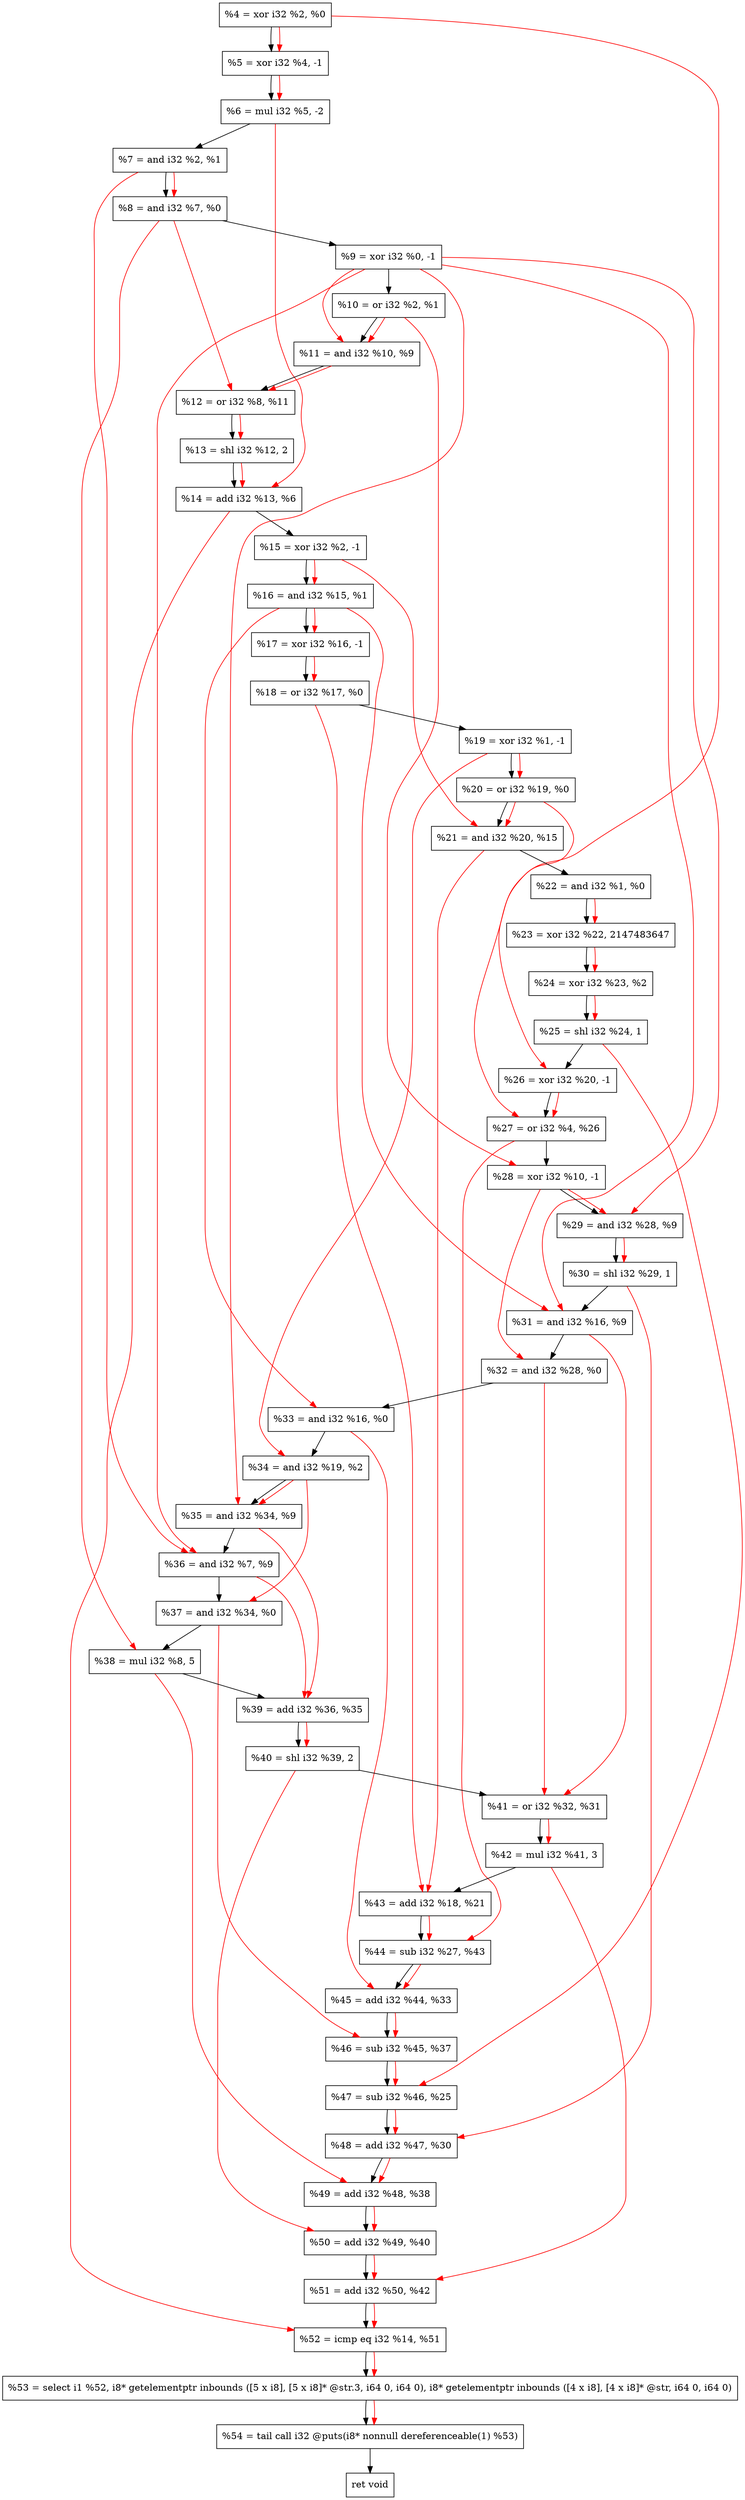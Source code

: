 digraph "DFG for'crackme' function" {
	Node0x1efb5e0[shape=record, label="  %4 = xor i32 %2, %0"];
	Node0x1efbcb0[shape=record, label="  %5 = xor i32 %4, -1"];
	Node0x1efbd50[shape=record, label="  %6 = mul i32 %5, -2"];
	Node0x1efbdc0[shape=record, label="  %7 = and i32 %2, %1"];
	Node0x1efbe30[shape=record, label="  %8 = and i32 %7, %0"];
	Node0x1efbea0[shape=record, label="  %9 = xor i32 %0, -1"];
	Node0x1efbf10[shape=record, label="  %10 = or i32 %2, %1"];
	Node0x1efbf80[shape=record, label="  %11 = and i32 %10, %9"];
	Node0x1efbff0[shape=record, label="  %12 = or i32 %8, %11"];
	Node0x1efc090[shape=record, label="  %13 = shl i32 %12, 2"];
	Node0x1efc100[shape=record, label="  %14 = add i32 %13, %6"];
	Node0x1efc170[shape=record, label="  %15 = xor i32 %2, -1"];
	Node0x1efc1e0[shape=record, label="  %16 = and i32 %15, %1"];
	Node0x1efc250[shape=record, label="  %17 = xor i32 %16, -1"];
	Node0x1efc2c0[shape=record, label="  %18 = or i32 %17, %0"];
	Node0x1efc330[shape=record, label="  %19 = xor i32 %1, -1"];
	Node0x1efc3a0[shape=record, label="  %20 = or i32 %19, %0"];
	Node0x1efc410[shape=record, label="  %21 = and i32 %20, %15"];
	Node0x1efc480[shape=record, label="  %22 = and i32 %1, %0"];
	Node0x1efc520[shape=record, label="  %23 = xor i32 %22, 2147483647"];
	Node0x1efc590[shape=record, label="  %24 = xor i32 %23, %2"];
	Node0x1efc630[shape=record, label="  %25 = shl i32 %24, 1"];
	Node0x1efc6a0[shape=record, label="  %26 = xor i32 %20, -1"];
	Node0x1efc710[shape=record, label="  %27 = or i32 %4, %26"];
	Node0x1efc780[shape=record, label="  %28 = xor i32 %10, -1"];
	Node0x1efc7f0[shape=record, label="  %29 = and i32 %28, %9"];
	Node0x1efc860[shape=record, label="  %30 = shl i32 %29, 1"];
	Node0x1efc8d0[shape=record, label="  %31 = and i32 %16, %9"];
	Node0x1efc940[shape=record, label="  %32 = and i32 %28, %0"];
	Node0x1efcbc0[shape=record, label="  %33 = and i32 %16, %0"];
	Node0x1efcc30[shape=record, label="  %34 = and i32 %19, %2"];
	Node0x1efcca0[shape=record, label="  %35 = and i32 %34, %9"];
	Node0x1efcd10[shape=record, label="  %36 = and i32 %7, %9"];
	Node0x1efcd80[shape=record, label="  %37 = and i32 %34, %0"];
	Node0x1efce20[shape=record, label="  %38 = mul i32 %8, 5"];
	Node0x1efce90[shape=record, label="  %39 = add i32 %36, %35"];
	Node0x1efcf00[shape=record, label="  %40 = shl i32 %39, 2"];
	Node0x1efcf70[shape=record, label="  %41 = or i32 %32, %31"];
	Node0x1efd010[shape=record, label="  %42 = mul i32 %41, 3"];
	Node0x1efd080[shape=record, label="  %43 = add i32 %18, %21"];
	Node0x1efd0f0[shape=record, label="  %44 = sub i32 %27, %43"];
	Node0x1efd160[shape=record, label="  %45 = add i32 %44, %33"];
	Node0x1efd1d0[shape=record, label="  %46 = sub i32 %45, %37"];
	Node0x1efd240[shape=record, label="  %47 = sub i32 %46, %25"];
	Node0x1efd2b0[shape=record, label="  %48 = add i32 %47, %30"];
	Node0x1efd320[shape=record, label="  %49 = add i32 %48, %38"];
	Node0x1efd390[shape=record, label="  %50 = add i32 %49, %40"];
	Node0x1efd400[shape=record, label="  %51 = add i32 %50, %42"];
	Node0x1efd470[shape=record, label="  %52 = icmp eq i32 %14, %51"];
	Node0x1e9c268[shape=record, label="  %53 = select i1 %52, i8* getelementptr inbounds ([5 x i8], [5 x i8]* @str.3, i64 0, i64 0), i8* getelementptr inbounds ([4 x i8], [4 x i8]* @str, i64 0, i64 0)"];
	Node0x1efd910[shape=record, label="  %54 = tail call i32 @puts(i8* nonnull dereferenceable(1) %53)"];
	Node0x1efd960[shape=record, label="  ret void"];
	Node0x1efb5e0 -> Node0x1efbcb0;
	Node0x1efbcb0 -> Node0x1efbd50;
	Node0x1efbd50 -> Node0x1efbdc0;
	Node0x1efbdc0 -> Node0x1efbe30;
	Node0x1efbe30 -> Node0x1efbea0;
	Node0x1efbea0 -> Node0x1efbf10;
	Node0x1efbf10 -> Node0x1efbf80;
	Node0x1efbf80 -> Node0x1efbff0;
	Node0x1efbff0 -> Node0x1efc090;
	Node0x1efc090 -> Node0x1efc100;
	Node0x1efc100 -> Node0x1efc170;
	Node0x1efc170 -> Node0x1efc1e0;
	Node0x1efc1e0 -> Node0x1efc250;
	Node0x1efc250 -> Node0x1efc2c0;
	Node0x1efc2c0 -> Node0x1efc330;
	Node0x1efc330 -> Node0x1efc3a0;
	Node0x1efc3a0 -> Node0x1efc410;
	Node0x1efc410 -> Node0x1efc480;
	Node0x1efc480 -> Node0x1efc520;
	Node0x1efc520 -> Node0x1efc590;
	Node0x1efc590 -> Node0x1efc630;
	Node0x1efc630 -> Node0x1efc6a0;
	Node0x1efc6a0 -> Node0x1efc710;
	Node0x1efc710 -> Node0x1efc780;
	Node0x1efc780 -> Node0x1efc7f0;
	Node0x1efc7f0 -> Node0x1efc860;
	Node0x1efc860 -> Node0x1efc8d0;
	Node0x1efc8d0 -> Node0x1efc940;
	Node0x1efc940 -> Node0x1efcbc0;
	Node0x1efcbc0 -> Node0x1efcc30;
	Node0x1efcc30 -> Node0x1efcca0;
	Node0x1efcca0 -> Node0x1efcd10;
	Node0x1efcd10 -> Node0x1efcd80;
	Node0x1efcd80 -> Node0x1efce20;
	Node0x1efce20 -> Node0x1efce90;
	Node0x1efce90 -> Node0x1efcf00;
	Node0x1efcf00 -> Node0x1efcf70;
	Node0x1efcf70 -> Node0x1efd010;
	Node0x1efd010 -> Node0x1efd080;
	Node0x1efd080 -> Node0x1efd0f0;
	Node0x1efd0f0 -> Node0x1efd160;
	Node0x1efd160 -> Node0x1efd1d0;
	Node0x1efd1d0 -> Node0x1efd240;
	Node0x1efd240 -> Node0x1efd2b0;
	Node0x1efd2b0 -> Node0x1efd320;
	Node0x1efd320 -> Node0x1efd390;
	Node0x1efd390 -> Node0x1efd400;
	Node0x1efd400 -> Node0x1efd470;
	Node0x1efd470 -> Node0x1e9c268;
	Node0x1e9c268 -> Node0x1efd910;
	Node0x1efd910 -> Node0x1efd960;
edge [color=red]
	Node0x1efb5e0 -> Node0x1efbcb0;
	Node0x1efbcb0 -> Node0x1efbd50;
	Node0x1efbdc0 -> Node0x1efbe30;
	Node0x1efbf10 -> Node0x1efbf80;
	Node0x1efbea0 -> Node0x1efbf80;
	Node0x1efbe30 -> Node0x1efbff0;
	Node0x1efbf80 -> Node0x1efbff0;
	Node0x1efbff0 -> Node0x1efc090;
	Node0x1efc090 -> Node0x1efc100;
	Node0x1efbd50 -> Node0x1efc100;
	Node0x1efc170 -> Node0x1efc1e0;
	Node0x1efc1e0 -> Node0x1efc250;
	Node0x1efc250 -> Node0x1efc2c0;
	Node0x1efc330 -> Node0x1efc3a0;
	Node0x1efc3a0 -> Node0x1efc410;
	Node0x1efc170 -> Node0x1efc410;
	Node0x1efc480 -> Node0x1efc520;
	Node0x1efc520 -> Node0x1efc590;
	Node0x1efc590 -> Node0x1efc630;
	Node0x1efc3a0 -> Node0x1efc6a0;
	Node0x1efb5e0 -> Node0x1efc710;
	Node0x1efc6a0 -> Node0x1efc710;
	Node0x1efbf10 -> Node0x1efc780;
	Node0x1efc780 -> Node0x1efc7f0;
	Node0x1efbea0 -> Node0x1efc7f0;
	Node0x1efc7f0 -> Node0x1efc860;
	Node0x1efc1e0 -> Node0x1efc8d0;
	Node0x1efbea0 -> Node0x1efc8d0;
	Node0x1efc780 -> Node0x1efc940;
	Node0x1efc1e0 -> Node0x1efcbc0;
	Node0x1efc330 -> Node0x1efcc30;
	Node0x1efcc30 -> Node0x1efcca0;
	Node0x1efbea0 -> Node0x1efcca0;
	Node0x1efbdc0 -> Node0x1efcd10;
	Node0x1efbea0 -> Node0x1efcd10;
	Node0x1efcc30 -> Node0x1efcd80;
	Node0x1efbe30 -> Node0x1efce20;
	Node0x1efcd10 -> Node0x1efce90;
	Node0x1efcca0 -> Node0x1efce90;
	Node0x1efce90 -> Node0x1efcf00;
	Node0x1efc940 -> Node0x1efcf70;
	Node0x1efc8d0 -> Node0x1efcf70;
	Node0x1efcf70 -> Node0x1efd010;
	Node0x1efc2c0 -> Node0x1efd080;
	Node0x1efc410 -> Node0x1efd080;
	Node0x1efc710 -> Node0x1efd0f0;
	Node0x1efd080 -> Node0x1efd0f0;
	Node0x1efd0f0 -> Node0x1efd160;
	Node0x1efcbc0 -> Node0x1efd160;
	Node0x1efd160 -> Node0x1efd1d0;
	Node0x1efcd80 -> Node0x1efd1d0;
	Node0x1efd1d0 -> Node0x1efd240;
	Node0x1efc630 -> Node0x1efd240;
	Node0x1efd240 -> Node0x1efd2b0;
	Node0x1efc860 -> Node0x1efd2b0;
	Node0x1efd2b0 -> Node0x1efd320;
	Node0x1efce20 -> Node0x1efd320;
	Node0x1efd320 -> Node0x1efd390;
	Node0x1efcf00 -> Node0x1efd390;
	Node0x1efd390 -> Node0x1efd400;
	Node0x1efd010 -> Node0x1efd400;
	Node0x1efc100 -> Node0x1efd470;
	Node0x1efd400 -> Node0x1efd470;
	Node0x1efd470 -> Node0x1e9c268;
	Node0x1e9c268 -> Node0x1efd910;
}
